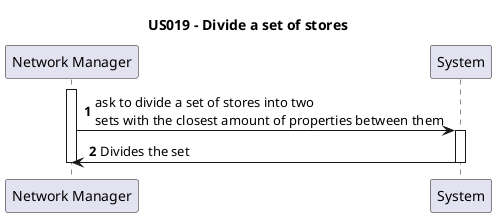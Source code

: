 @startuml
'https://plantuml.com/sequence-diagram

title US019 - Divide a set of stores

autonumber

participant "Network Manager" as nt
participant "System" as sy

activate nt

    nt -> sy : ask to divide a set of stores into two \nsets with the closest amount of properties between them

    activate sy

        sy -> nt :Divides the set

    deactivate sy

deactivate nt

@enduml